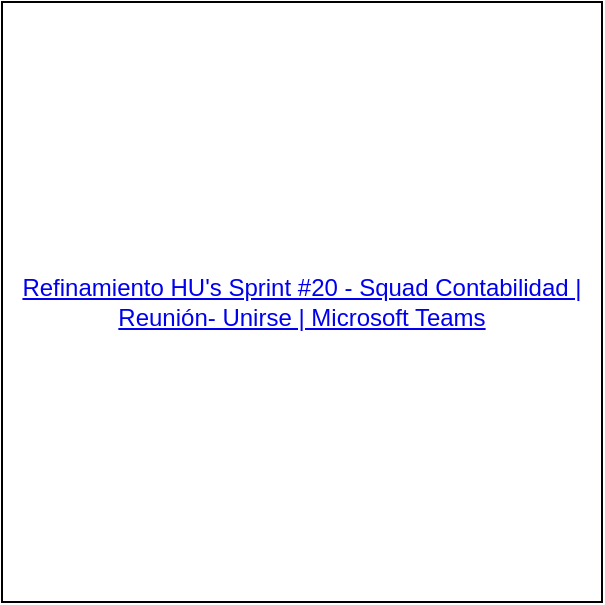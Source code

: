 <mxfile version="28.0.5">
  <diagram name="Página-1" id="LPzA1EdKOrGCX12UJips">
    <mxGraphModel dx="1426" dy="733" grid="1" gridSize="10" guides="1" tooltips="1" connect="1" arrows="1" fold="1" page="1" pageScale="1" pageWidth="827" pageHeight="1169" math="0" shadow="0">
      <root>
        <mxCell id="0" />
        <mxCell id="1" parent="0" />
        <mxCell id="sPbjKGvhv6Vsv670f3T3-1" value="&lt;div&gt;&lt;a dir=&quot;auto&quot; tabindex=&quot;0&quot; rel=&quot;noopener noreferrer&quot; target=&quot;_blank&quot; href=&quot;https://teams.microsoft.com/l/meetup-join/19%253ameeting_NzRlYjg3NGYtNDkwMS00N2MwLWIzNjYtMmU3MGQ4OTEyMDhk%2540thread.v2/0?context=%257b%2522Tid%2522%253a%252210a76712-94f6-46a2-9155-31bd8b76f937%2522%252c%2522Oid%2522%253a%2522257b3371-5433-4ced-ae2c-40ed6ea68b44%2522%257d&quot;&gt;Refinamiento HU&#39;s Sprint #20 - Squad Contabilidad | Reunión- Unirse | Microsoft Teams&lt;/a&gt;&lt;/div&gt;" style="whiteSpace=wrap;html=1;aspect=fixed;" parent="1" vertex="1">
          <mxGeometry x="230" y="330" width="300" height="300" as="geometry" />
        </mxCell>
      </root>
    </mxGraphModel>
  </diagram>
</mxfile>
